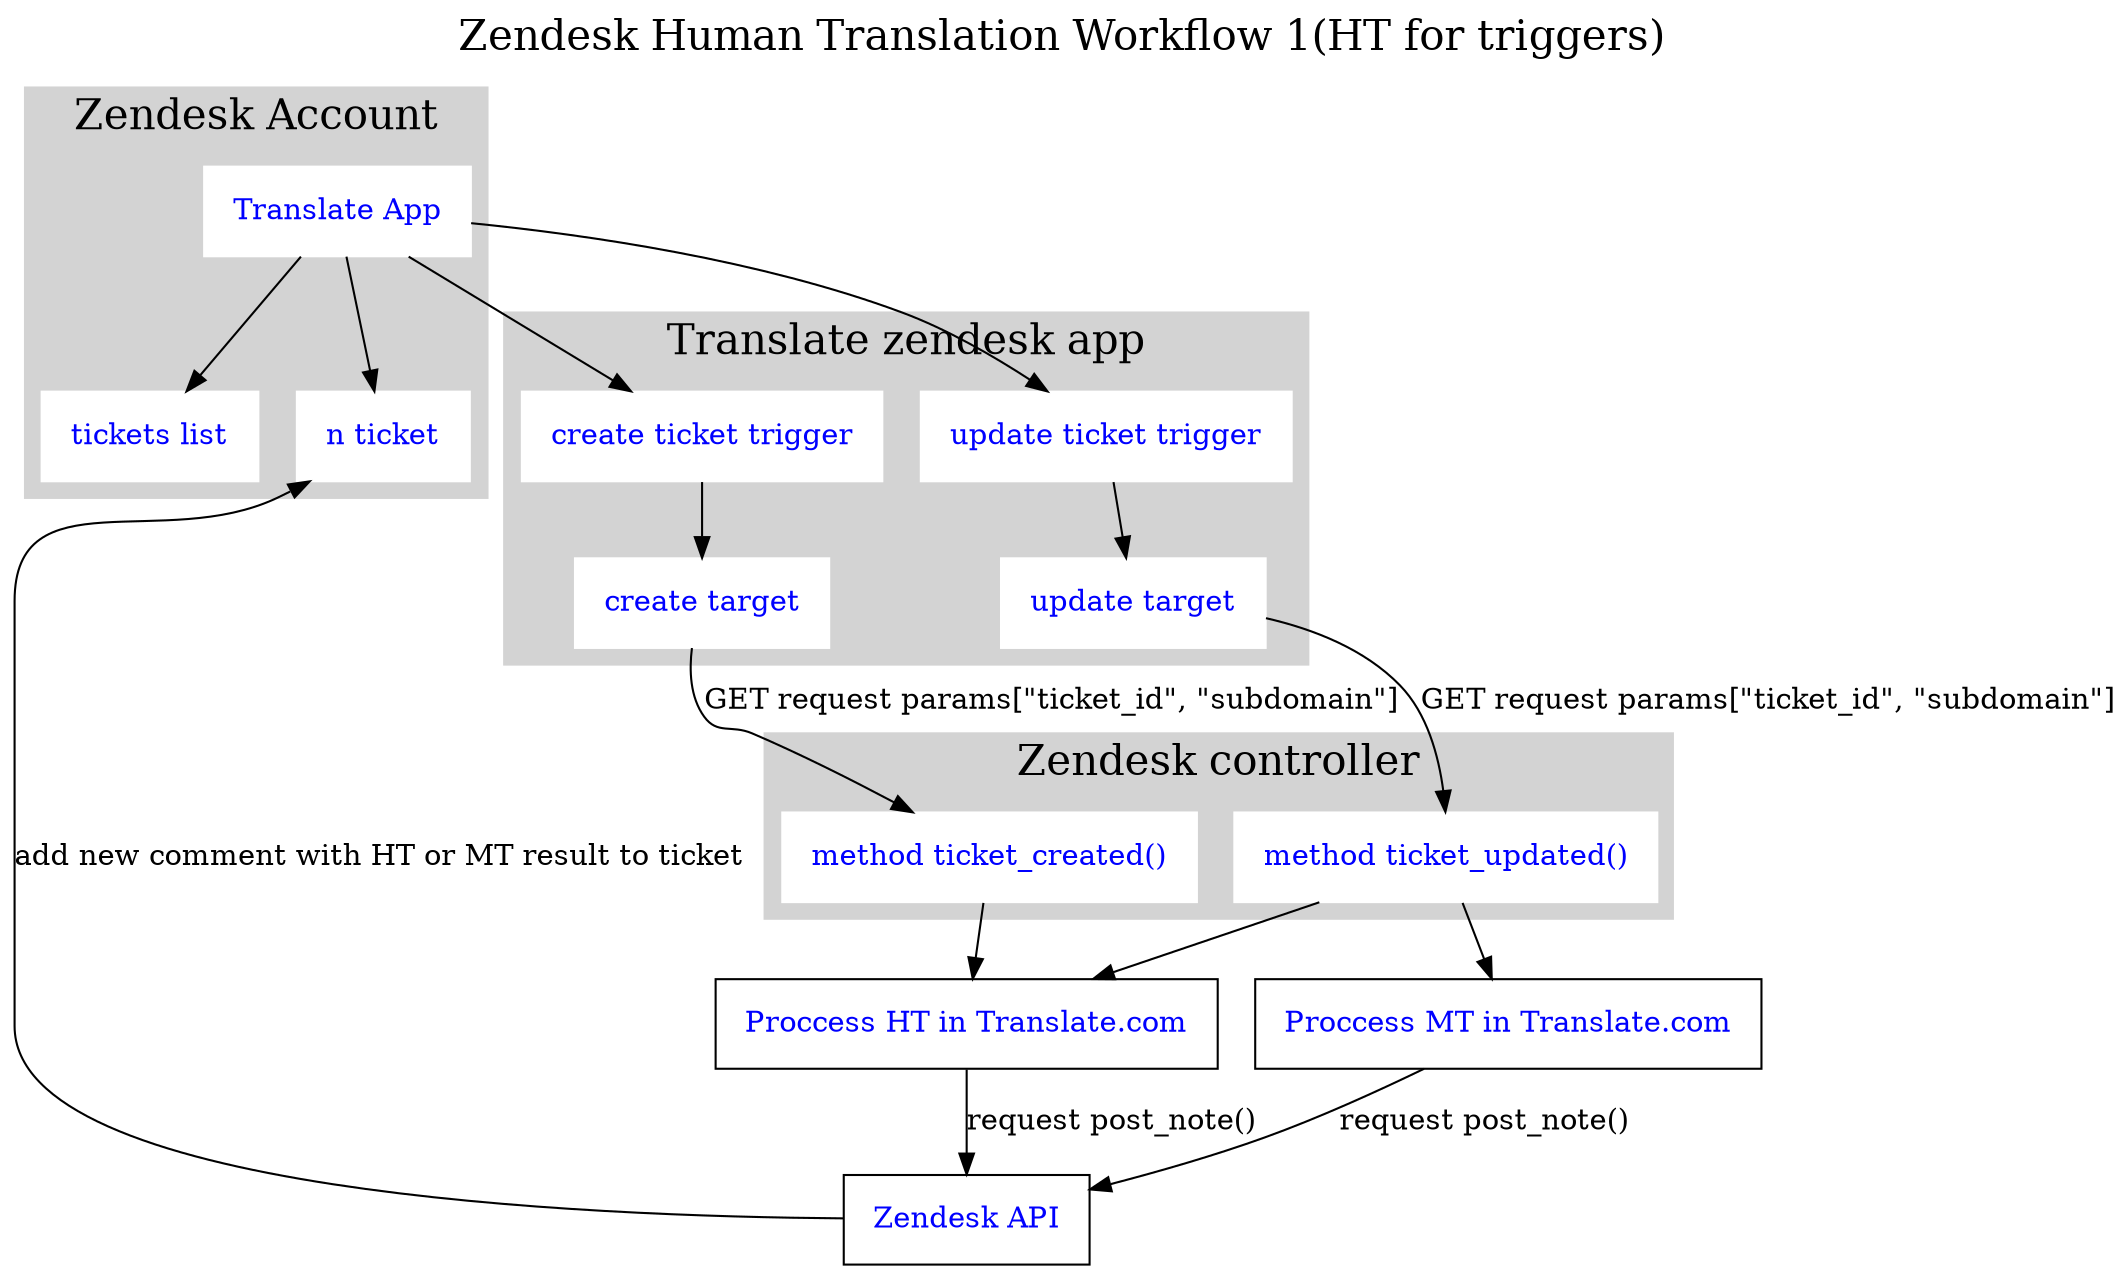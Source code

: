 digraph Zendesk_HT_1 {
   graph [label="Zendesk Human Translation Workflow 1(HT for triggers)" fontsize="20" labelloc="t"];
   node [margin=0.2 fontcolor=blue fontsize=14 width=1 shape=box]
   subgraph cluster1 {
       node [style=filled,color=white];
       style=filled;
       color=lightgrey;
       "tickets list";
       "n ticket";
       "Translate App";
       label = "Zendesk Account";
  }
  subgraph cluster2 {
       node [style=filled,color=white];
       style=filled;
       color=lightgrey;
       "create ticket trigger";
       "update ticket trigger";
       "create target";
       "update target";
       label = "Translate zendesk app";
  }
  subgraph cluster3 {
       node [style=filled,color=white];
       style=filled;
       color=lightgrey;
       "method ticket_created()";
       "method ticket_updated()";
       label = "Zendesk controller";
  }
 
  "Translate App" -> "n ticket"
  "Translate App" -> "tickets list"
  "Translate App" -> "create ticket trigger"
  "Translate App" -> "update ticket trigger"
  "create ticket trigger" -> "create target"
  "update ticket trigger" -> "update target"
  "create target" -> "method ticket_created()" [label="GET request params[\"ticket_id\", \"subdomain\"]"];
  "update target" -> "method ticket_updated()" [label="GET request params[\"ticket_id\", \"subdomain\"]"];
  "method ticket_created()" -> "Proccess HT in Translate.com"
  "method ticket_updated()" -> "Proccess HT in Translate.com"
  "method ticket_updated()" -> "Proccess MT in Translate.com"
  "Proccess MT in Translate.com" -> "Zendesk API" [label="request post_note()"];
  "Proccess HT in Translate.com" -> "Zendesk API" [label="request post_note()"];
  "Zendesk API" -> "n ticket" [label="add new comment with HT or MT result to ticket"];
}
